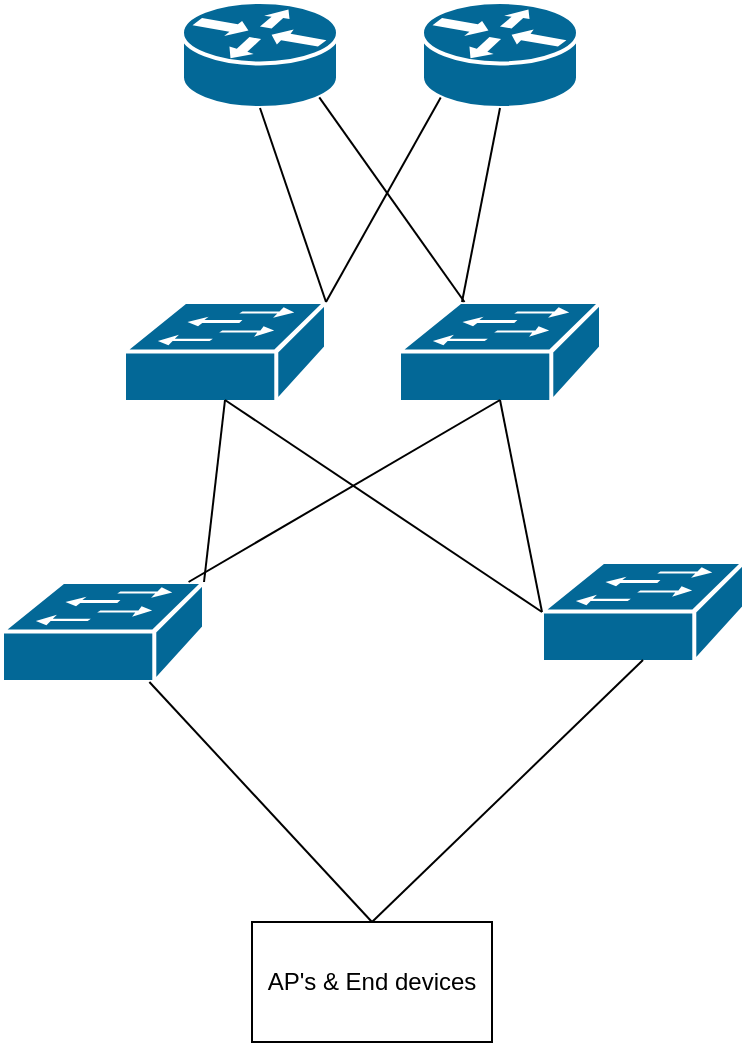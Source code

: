 <mxfile version="20.3.3" type="github">
  <diagram id="B57RgCANTXSBN9HxfwOy" name="Page-1">
    <mxGraphModel dx="1242" dy="654" grid="1" gridSize="10" guides="1" tooltips="1" connect="1" arrows="1" fold="1" page="1" pageScale="1" pageWidth="850" pageHeight="1100" math="0" shadow="0">
      <root>
        <mxCell id="0" />
        <mxCell id="1" parent="0" />
        <mxCell id="vu_Ny7wq7D0zx0u3BcrL-4" value="" style="shape=mxgraph.cisco.routers.router;sketch=0;html=1;pointerEvents=1;dashed=0;fillColor=#036897;strokeColor=#ffffff;strokeWidth=2;verticalLabelPosition=bottom;verticalAlign=top;align=center;outlineConnect=0;" vertex="1" parent="1">
          <mxGeometry x="330" y="70" width="78" height="53" as="geometry" />
        </mxCell>
        <mxCell id="vu_Ny7wq7D0zx0u3BcrL-5" value="" style="shape=mxgraph.cisco.routers.router;sketch=0;html=1;pointerEvents=1;dashed=0;fillColor=#036897;strokeColor=#ffffff;strokeWidth=2;verticalLabelPosition=bottom;verticalAlign=top;align=center;outlineConnect=0;" vertex="1" parent="1">
          <mxGeometry x="450" y="70" width="78" height="53" as="geometry" />
        </mxCell>
        <mxCell id="vu_Ny7wq7D0zx0u3BcrL-8" value="" style="shape=mxgraph.cisco.switches.workgroup_switch;sketch=0;html=1;pointerEvents=1;dashed=0;fillColor=#036897;strokeColor=#ffffff;strokeWidth=2;verticalLabelPosition=bottom;verticalAlign=top;align=center;outlineConnect=0;" vertex="1" parent="1">
          <mxGeometry x="301" y="220" width="101" height="50" as="geometry" />
        </mxCell>
        <mxCell id="vu_Ny7wq7D0zx0u3BcrL-9" value="" style="shape=mxgraph.cisco.switches.workgroup_switch;sketch=0;html=1;pointerEvents=1;dashed=0;fillColor=#036897;strokeColor=#ffffff;strokeWidth=2;verticalLabelPosition=bottom;verticalAlign=top;align=center;outlineConnect=0;" vertex="1" parent="1">
          <mxGeometry x="438.5" y="220" width="101" height="50" as="geometry" />
        </mxCell>
        <mxCell id="vu_Ny7wq7D0zx0u3BcrL-10" value="" style="shape=mxgraph.cisco.switches.workgroup_switch;sketch=0;html=1;pointerEvents=1;dashed=0;fillColor=#036897;strokeColor=#ffffff;strokeWidth=2;verticalLabelPosition=bottom;verticalAlign=top;align=center;outlineConnect=0;" vertex="1" parent="1">
          <mxGeometry x="240" y="360" width="101" height="50" as="geometry" />
        </mxCell>
        <mxCell id="vu_Ny7wq7D0zx0u3BcrL-11" value="" style="shape=mxgraph.cisco.switches.workgroup_switch;sketch=0;html=1;pointerEvents=1;dashed=0;fillColor=#036897;strokeColor=#ffffff;strokeWidth=2;verticalLabelPosition=bottom;verticalAlign=top;align=center;outlineConnect=0;" vertex="1" parent="1">
          <mxGeometry x="510" y="350" width="101" height="50" as="geometry" />
        </mxCell>
        <mxCell id="vu_Ny7wq7D0zx0u3BcrL-13" value="" style="endArrow=none;html=1;rounded=0;entryX=0.5;entryY=0.98;entryDx=0;entryDy=0;entryPerimeter=0;exitX=1;exitY=0;exitDx=0;exitDy=0;exitPerimeter=0;" edge="1" parent="1" source="vu_Ny7wq7D0zx0u3BcrL-10" target="vu_Ny7wq7D0zx0u3BcrL-8">
          <mxGeometry width="50" height="50" relative="1" as="geometry">
            <mxPoint x="290" y="310" as="sourcePoint" />
            <mxPoint x="340" y="260" as="targetPoint" />
          </mxGeometry>
        </mxCell>
        <mxCell id="vu_Ny7wq7D0zx0u3BcrL-14" value="" style="endArrow=none;html=1;rounded=0;entryX=0.5;entryY=0.98;entryDx=0;entryDy=0;entryPerimeter=0;" edge="1" parent="1" source="vu_Ny7wq7D0zx0u3BcrL-10" target="vu_Ny7wq7D0zx0u3BcrL-9">
          <mxGeometry width="50" height="50" relative="1" as="geometry">
            <mxPoint x="300" y="360" as="sourcePoint" />
            <mxPoint x="350" y="270" as="targetPoint" />
          </mxGeometry>
        </mxCell>
        <mxCell id="vu_Ny7wq7D0zx0u3BcrL-15" value="" style="endArrow=none;html=1;rounded=0;entryX=0.5;entryY=0.98;entryDx=0;entryDy=0;entryPerimeter=0;exitX=0;exitY=0.5;exitDx=0;exitDy=0;exitPerimeter=0;" edge="1" parent="1" source="vu_Ny7wq7D0zx0u3BcrL-11" target="vu_Ny7wq7D0zx0u3BcrL-8">
          <mxGeometry width="50" height="50" relative="1" as="geometry">
            <mxPoint x="590.0" y="380" as="sourcePoint" />
            <mxPoint x="340" y="270" as="targetPoint" />
          </mxGeometry>
        </mxCell>
        <mxCell id="vu_Ny7wq7D0zx0u3BcrL-16" value="" style="endArrow=none;html=1;rounded=0;entryX=0.5;entryY=0.98;entryDx=0;entryDy=0;entryPerimeter=0;exitX=0;exitY=0.5;exitDx=0;exitDy=0;exitPerimeter=0;" edge="1" parent="1" source="vu_Ny7wq7D0zx0u3BcrL-11" target="vu_Ny7wq7D0zx0u3BcrL-9">
          <mxGeometry width="50" height="50" relative="1" as="geometry">
            <mxPoint x="660.07" y="360" as="sourcePoint" />
            <mxPoint x="479.996" y="250" as="targetPoint" />
          </mxGeometry>
        </mxCell>
        <mxCell id="vu_Ny7wq7D0zx0u3BcrL-17" value="" style="endArrow=none;html=1;rounded=0;exitX=1;exitY=0;exitDx=0;exitDy=0;exitPerimeter=0;entryX=0.12;entryY=0.9;entryDx=0;entryDy=0;entryPerimeter=0;" edge="1" parent="1" source="vu_Ny7wq7D0zx0u3BcrL-8" target="vu_Ny7wq7D0zx0u3BcrL-5">
          <mxGeometry width="50" height="50" relative="1" as="geometry">
            <mxPoint x="408" y="210" as="sourcePoint" />
            <mxPoint x="458" y="160" as="targetPoint" />
          </mxGeometry>
        </mxCell>
        <mxCell id="vu_Ny7wq7D0zx0u3BcrL-18" value="" style="endArrow=none;html=1;rounded=0;entryX=0.88;entryY=0.9;entryDx=0;entryDy=0;entryPerimeter=0;" edge="1" parent="1" source="vu_Ny7wq7D0zx0u3BcrL-9" target="vu_Ny7wq7D0zx0u3BcrL-4">
          <mxGeometry width="50" height="50" relative="1" as="geometry">
            <mxPoint x="412" y="230" as="sourcePoint" />
            <mxPoint x="469.36" y="127.7" as="targetPoint" />
          </mxGeometry>
        </mxCell>
        <mxCell id="vu_Ny7wq7D0zx0u3BcrL-19" value="" style="endArrow=none;html=1;rounded=0;exitX=1;exitY=0;exitDx=0;exitDy=0;exitPerimeter=0;entryX=0.5;entryY=1;entryDx=0;entryDy=0;entryPerimeter=0;" edge="1" parent="1" source="vu_Ny7wq7D0zx0u3BcrL-8" target="vu_Ny7wq7D0zx0u3BcrL-4">
          <mxGeometry width="50" height="50" relative="1" as="geometry">
            <mxPoint x="412" y="230" as="sourcePoint" />
            <mxPoint x="469.36" y="127.7" as="targetPoint" />
          </mxGeometry>
        </mxCell>
        <mxCell id="vu_Ny7wq7D0zx0u3BcrL-20" value="" style="endArrow=none;html=1;rounded=0;entryX=0.5;entryY=1;entryDx=0;entryDy=0;entryPerimeter=0;" edge="1" parent="1" target="vu_Ny7wq7D0zx0u3BcrL-5">
          <mxGeometry width="50" height="50" relative="1" as="geometry">
            <mxPoint x="470" y="220" as="sourcePoint" />
            <mxPoint x="408.64" y="127.7" as="targetPoint" />
          </mxGeometry>
        </mxCell>
        <mxCell id="vu_Ny7wq7D0zx0u3BcrL-21" value="AP&#39;s &amp;amp; End devices" style="whiteSpace=wrap;html=1;" vertex="1" parent="1">
          <mxGeometry x="365" y="530" width="120" height="60" as="geometry" />
        </mxCell>
        <mxCell id="vu_Ny7wq7D0zx0u3BcrL-22" value="" style="endArrow=none;html=1;rounded=0;exitX=0.5;exitY=0;exitDx=0;exitDy=0;" edge="1" parent="1" source="vu_Ny7wq7D0zx0u3BcrL-21" target="vu_Ny7wq7D0zx0u3BcrL-10">
          <mxGeometry width="50" height="50" relative="1" as="geometry">
            <mxPoint x="380" y="360" as="sourcePoint" />
            <mxPoint x="430" y="310" as="targetPoint" />
          </mxGeometry>
        </mxCell>
        <mxCell id="vu_Ny7wq7D0zx0u3BcrL-23" value="" style="endArrow=none;html=1;rounded=0;exitX=0.5;exitY=0;exitDx=0;exitDy=0;entryX=0.5;entryY=0.98;entryDx=0;entryDy=0;entryPerimeter=0;" edge="1" parent="1" source="vu_Ny7wq7D0zx0u3BcrL-21" target="vu_Ny7wq7D0zx0u3BcrL-11">
          <mxGeometry width="50" height="50" relative="1" as="geometry">
            <mxPoint x="435" y="540" as="sourcePoint" />
            <mxPoint x="323.69" y="420" as="targetPoint" />
          </mxGeometry>
        </mxCell>
      </root>
    </mxGraphModel>
  </diagram>
</mxfile>
